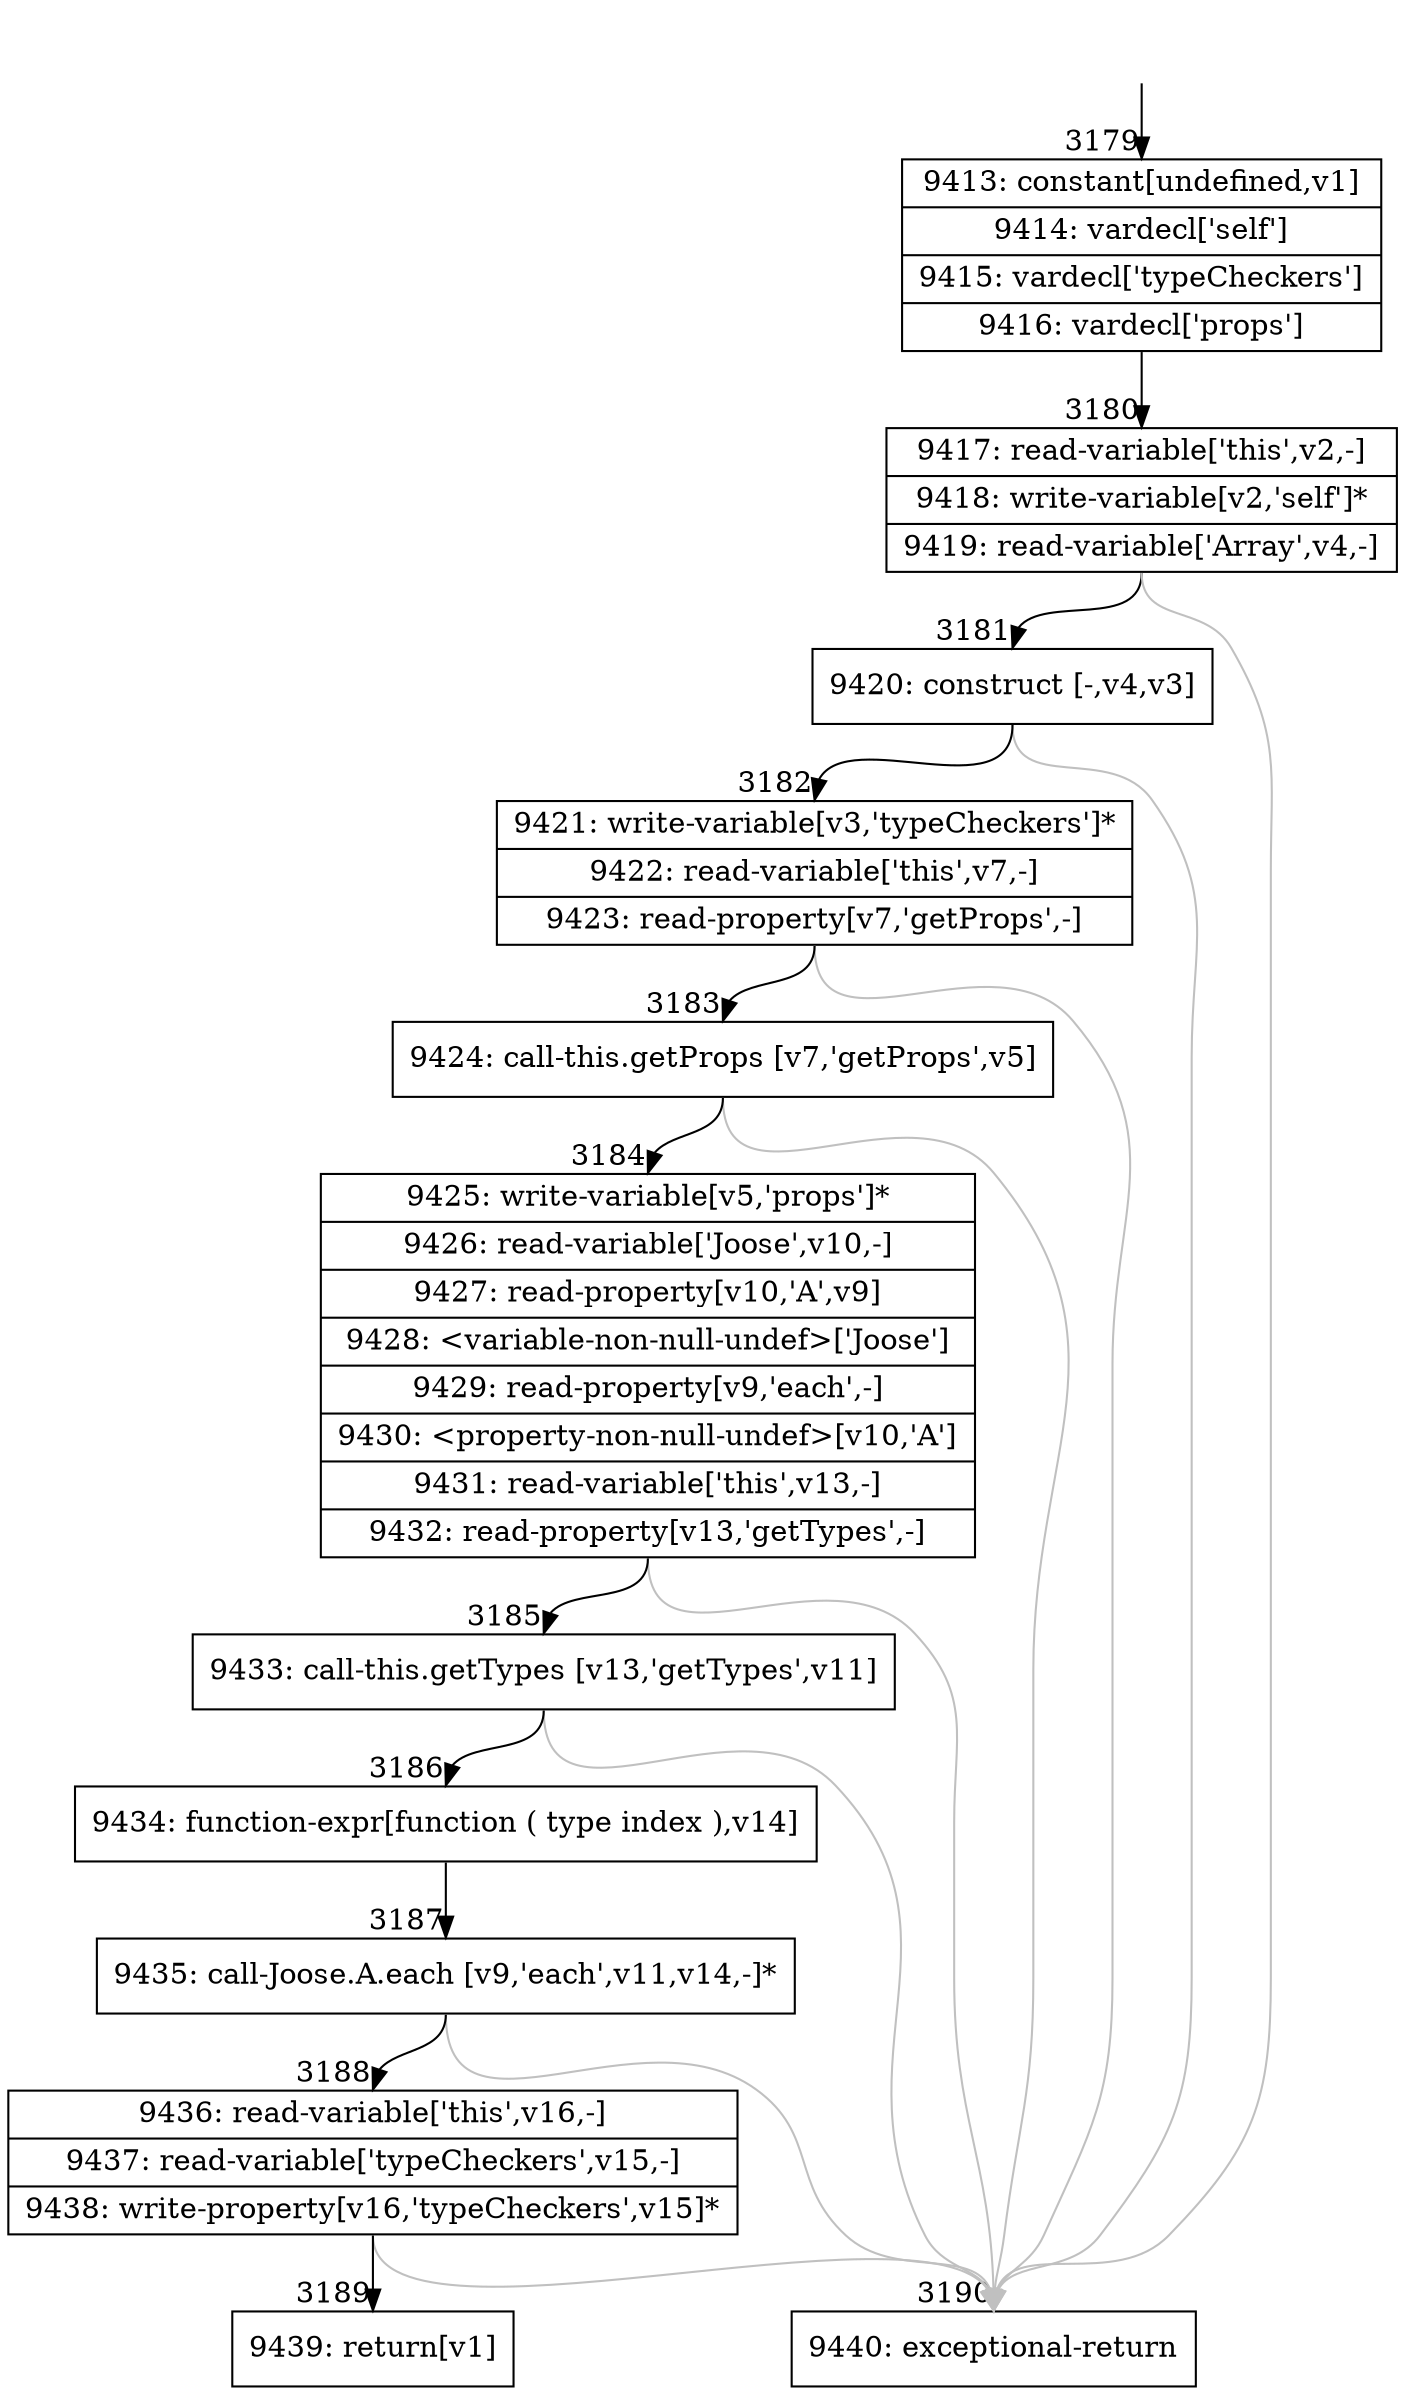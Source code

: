 digraph {
rankdir="TD"
BB_entry344[shape=none,label=""];
BB_entry344 -> BB3179 [tailport=s, headport=n, headlabel="    3179"]
BB3179 [shape=record label="{9413: constant[undefined,v1]|9414: vardecl['self']|9415: vardecl['typeCheckers']|9416: vardecl['props']}" ] 
BB3179 -> BB3180 [tailport=s, headport=n, headlabel="      3180"]
BB3180 [shape=record label="{9417: read-variable['this',v2,-]|9418: write-variable[v2,'self']*|9419: read-variable['Array',v4,-]}" ] 
BB3180 -> BB3181 [tailport=s, headport=n, headlabel="      3181"]
BB3180 -> BB3190 [tailport=s, headport=n, color=gray, headlabel="      3190"]
BB3181 [shape=record label="{9420: construct [-,v4,v3]}" ] 
BB3181 -> BB3182 [tailport=s, headport=n, headlabel="      3182"]
BB3181 -> BB3190 [tailport=s, headport=n, color=gray]
BB3182 [shape=record label="{9421: write-variable[v3,'typeCheckers']*|9422: read-variable['this',v7,-]|9423: read-property[v7,'getProps',-]}" ] 
BB3182 -> BB3183 [tailport=s, headport=n, headlabel="      3183"]
BB3182 -> BB3190 [tailport=s, headport=n, color=gray]
BB3183 [shape=record label="{9424: call-this.getProps [v7,'getProps',v5]}" ] 
BB3183 -> BB3184 [tailport=s, headport=n, headlabel="      3184"]
BB3183 -> BB3190 [tailport=s, headport=n, color=gray]
BB3184 [shape=record label="{9425: write-variable[v5,'props']*|9426: read-variable['Joose',v10,-]|9427: read-property[v10,'A',v9]|9428: \<variable-non-null-undef\>['Joose']|9429: read-property[v9,'each',-]|9430: \<property-non-null-undef\>[v10,'A']|9431: read-variable['this',v13,-]|9432: read-property[v13,'getTypes',-]}" ] 
BB3184 -> BB3185 [tailport=s, headport=n, headlabel="      3185"]
BB3184 -> BB3190 [tailport=s, headport=n, color=gray]
BB3185 [shape=record label="{9433: call-this.getTypes [v13,'getTypes',v11]}" ] 
BB3185 -> BB3186 [tailport=s, headport=n, headlabel="      3186"]
BB3185 -> BB3190 [tailport=s, headport=n, color=gray]
BB3186 [shape=record label="{9434: function-expr[function ( type index ),v14]}" ] 
BB3186 -> BB3187 [tailport=s, headport=n, headlabel="      3187"]
BB3187 [shape=record label="{9435: call-Joose.A.each [v9,'each',v11,v14,-]*}" ] 
BB3187 -> BB3188 [tailport=s, headport=n, headlabel="      3188"]
BB3187 -> BB3190 [tailport=s, headport=n, color=gray]
BB3188 [shape=record label="{9436: read-variable['this',v16,-]|9437: read-variable['typeCheckers',v15,-]|9438: write-property[v16,'typeCheckers',v15]*}" ] 
BB3188 -> BB3189 [tailport=s, headport=n, headlabel="      3189"]
BB3188 -> BB3190 [tailport=s, headport=n, color=gray]
BB3189 [shape=record label="{9439: return[v1]}" ] 
BB3190 [shape=record label="{9440: exceptional-return}" ] 
//#$~ 3646
}
